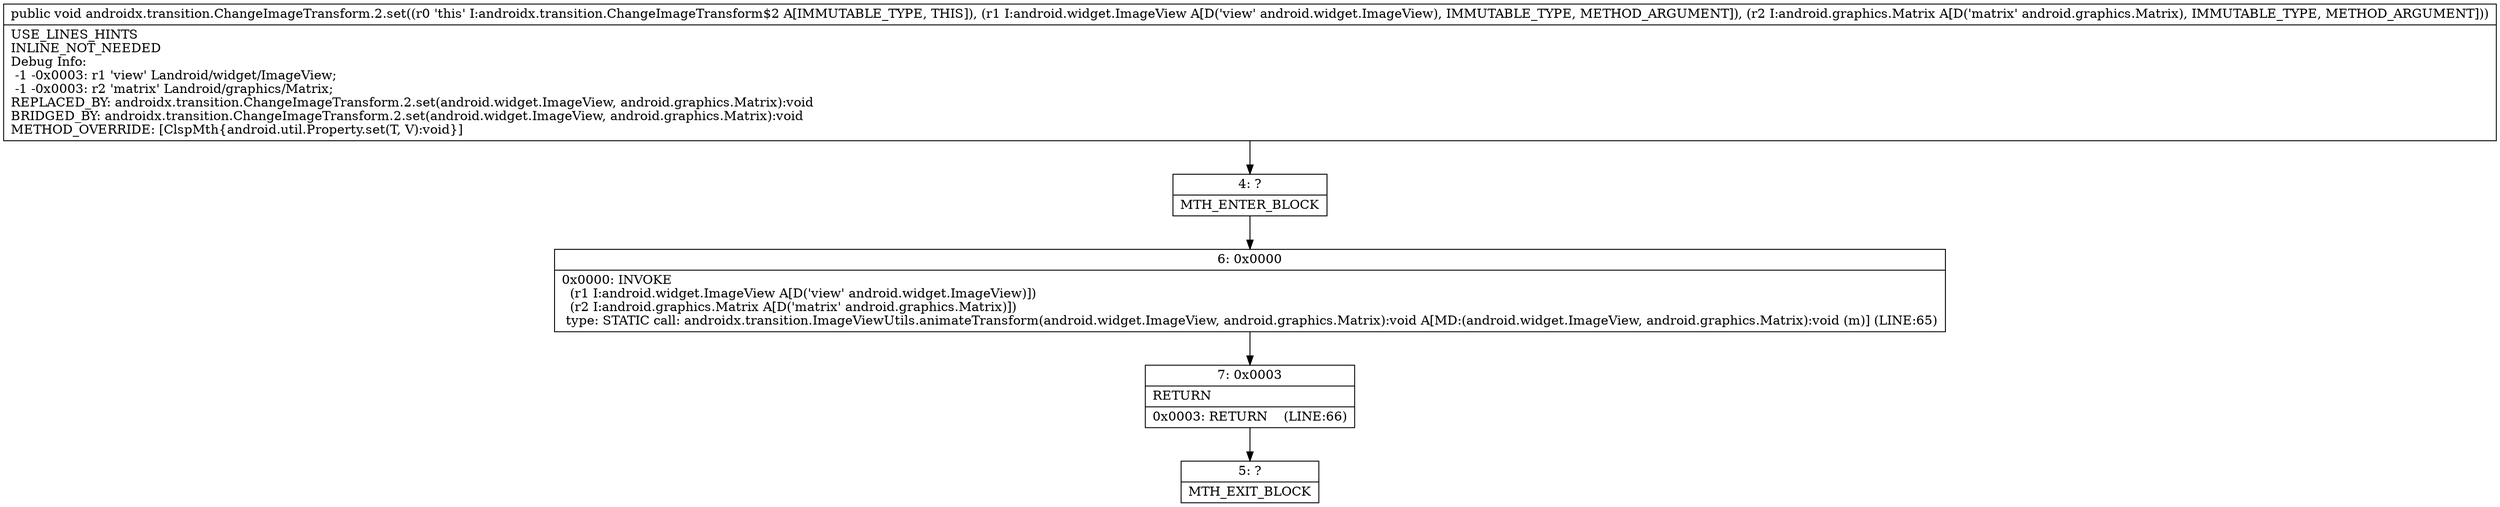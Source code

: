 digraph "CFG forandroidx.transition.ChangeImageTransform.2.set(Landroid\/widget\/ImageView;Landroid\/graphics\/Matrix;)V" {
Node_4 [shape=record,label="{4\:\ ?|MTH_ENTER_BLOCK\l}"];
Node_6 [shape=record,label="{6\:\ 0x0000|0x0000: INVOKE  \l  (r1 I:android.widget.ImageView A[D('view' android.widget.ImageView)])\l  (r2 I:android.graphics.Matrix A[D('matrix' android.graphics.Matrix)])\l type: STATIC call: androidx.transition.ImageViewUtils.animateTransform(android.widget.ImageView, android.graphics.Matrix):void A[MD:(android.widget.ImageView, android.graphics.Matrix):void (m)] (LINE:65)\l}"];
Node_7 [shape=record,label="{7\:\ 0x0003|RETURN\l|0x0003: RETURN    (LINE:66)\l}"];
Node_5 [shape=record,label="{5\:\ ?|MTH_EXIT_BLOCK\l}"];
MethodNode[shape=record,label="{public void androidx.transition.ChangeImageTransform.2.set((r0 'this' I:androidx.transition.ChangeImageTransform$2 A[IMMUTABLE_TYPE, THIS]), (r1 I:android.widget.ImageView A[D('view' android.widget.ImageView), IMMUTABLE_TYPE, METHOD_ARGUMENT]), (r2 I:android.graphics.Matrix A[D('matrix' android.graphics.Matrix), IMMUTABLE_TYPE, METHOD_ARGUMENT]))  | USE_LINES_HINTS\lINLINE_NOT_NEEDED\lDebug Info:\l  \-1 \-0x0003: r1 'view' Landroid\/widget\/ImageView;\l  \-1 \-0x0003: r2 'matrix' Landroid\/graphics\/Matrix;\lREPLACED_BY: androidx.transition.ChangeImageTransform.2.set(android.widget.ImageView, android.graphics.Matrix):void\lBRIDGED_BY: androidx.transition.ChangeImageTransform.2.set(android.widget.ImageView, android.graphics.Matrix):void\lMETHOD_OVERRIDE: [ClspMth\{android.util.Property.set(T, V):void\}]\l}"];
MethodNode -> Node_4;Node_4 -> Node_6;
Node_6 -> Node_7;
Node_7 -> Node_5;
}

